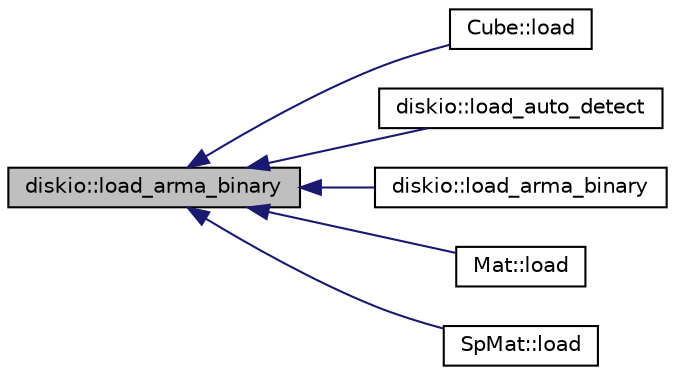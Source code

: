 digraph "diskio::load_arma_binary"
{
  edge [fontname="Helvetica",fontsize="10",labelfontname="Helvetica",labelfontsize="10"];
  node [fontname="Helvetica",fontsize="10",shape=record];
  rankdir="LR";
  Node1 [label="diskio::load_arma_binary",height=0.2,width=0.4,color="black", fillcolor="grey75", style="filled" fontcolor="black"];
  Node1 -> Node2 [dir="back",color="midnightblue",fontsize="10",style="solid",fontname="Helvetica"];
  Node2 [label="Cube::load",height=0.2,width=0.4,color="black", fillcolor="white", style="filled",URL="$group___cube.html#ga3aadfc5ae5ceb50c06d358cd8e6a6167",tooltip="load a cube from a file"];
  Node1 -> Node3 [dir="back",color="midnightblue",fontsize="10",style="solid",fontname="Helvetica"];
  Node3 [label="diskio::load_auto_detect",height=0.2,width=0.4,color="black", fillcolor="white", style="filled",URL="$group__diskio.html#ga811cdced00eafaa959e9bec675ae5b51",tooltip="Try to load a matrix by automatically determining its type."];
  Node1 -> Node4 [dir="back",color="midnightblue",fontsize="10",style="solid",fontname="Helvetica"];
  Node4 [label="diskio::load_arma_binary",height=0.2,width=0.4,color="black", fillcolor="white", style="filled",URL="$group__diskio.html#ga19a92a0ca61a662e930c522ba195ecd8"];
  Node1 -> Node5 [dir="back",color="midnightblue",fontsize="10",style="solid",fontname="Helvetica"];
  Node5 [label="Mat::load",height=0.2,width=0.4,color="black", fillcolor="white", style="filled",URL="$group___mat.html#gac94864fc30968b245890537e2b2869ac",tooltip="load a matrix from a file"];
  Node1 -> Node6 [dir="back",color="midnightblue",fontsize="10",style="solid",fontname="Helvetica"];
  Node6 [label="SpMat::load",height=0.2,width=0.4,color="black", fillcolor="white", style="filled",URL="$group___sp_mat.html#ga6015f72305127dc980c88197e8eabbef",tooltip="load a matrix from a file"];
}
